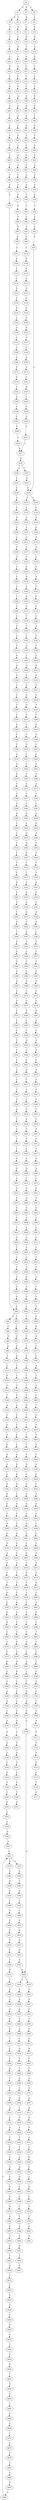 strict digraph  {
	S0 -> S1 [ label = A ];
	S0 -> S2 [ label = T ];
	S0 -> S3 [ label = G ];
	S1 -> S4 [ label = G ];
	S1 -> S5 [ label = C ];
	S2 -> S6 [ label = C ];
	S3 -> S7 [ label = A ];
	S4 -> S8 [ label = T ];
	S5 -> S9 [ label = A ];
	S6 -> S10 [ label = C ];
	S7 -> S11 [ label = G ];
	S8 -> S12 [ label = C ];
	S9 -> S13 [ label = T ];
	S10 -> S14 [ label = G ];
	S11 -> S15 [ label = G ];
	S12 -> S16 [ label = C ];
	S13 -> S17 [ label = A ];
	S14 -> S18 [ label = A ];
	S15 -> S19 [ label = T ];
	S16 -> S20 [ label = C ];
	S17 -> S21 [ label = T ];
	S18 -> S22 [ label = T ];
	S19 -> S23 [ label = A ];
	S20 -> S24 [ label = G ];
	S21 -> S25 [ label = A ];
	S22 -> S26 [ label = T ];
	S23 -> S27 [ label = C ];
	S24 -> S28 [ label = T ];
	S25 -> S29 [ label = A ];
	S26 -> S30 [ label = T ];
	S27 -> S31 [ label = T ];
	S28 -> S32 [ label = A ];
	S29 -> S33 [ label = A ];
	S30 -> S34 [ label = T ];
	S31 -> S35 [ label = C ];
	S32 -> S36 [ label = A ];
	S33 -> S37 [ label = A ];
	S34 -> S38 [ label = A ];
	S35 -> S39 [ label = A ];
	S36 -> S40 [ label = C ];
	S37 -> S41 [ label = C ];
	S38 -> S42 [ label = T ];
	S39 -> S43 [ label = A ];
	S40 -> S44 [ label = T ];
	S41 -> S45 [ label = A ];
	S42 -> S46 [ label = T ];
	S43 -> S47 [ label = A ];
	S44 -> S48 [ label = G ];
	S45 -> S49 [ label = G ];
	S46 -> S50 [ label = C ];
	S47 -> S51 [ label = G ];
	S48 -> S52 [ label = T ];
	S49 -> S53 [ label = G ];
	S50 -> S54 [ label = T ];
	S51 -> S55 [ label = T ];
	S52 -> S56 [ label = T ];
	S53 -> S57 [ label = A ];
	S54 -> S58 [ label = C ];
	S55 -> S59 [ label = T ];
	S56 -> S60 [ label = T ];
	S57 -> S61 [ label = C ];
	S58 -> S62 [ label = G ];
	S59 -> S63 [ label = G ];
	S60 -> S64 [ label = T ];
	S61 -> S65 [ label = A ];
	S62 -> S66 [ label = A ];
	S63 -> S67 [ label = T ];
	S64 -> S68 [ label = C ];
	S65 -> S69 [ label = T ];
	S66 -> S70 [ label = C ];
	S67 -> S71 [ label = A ];
	S68 -> S72 [ label = G ];
	S69 -> S73 [ label = C ];
	S70 -> S74 [ label = G ];
	S71 -> S75 [ label = A ];
	S72 -> S76 [ label = A ];
	S73 -> S77 [ label = C ];
	S74 -> S78 [ label = A ];
	S75 -> S79 [ label = C ];
	S76 -> S80 [ label = C ];
	S77 -> S81 [ label = G ];
	S78 -> S82 [ label = A ];
	S79 -> S83 [ label = T ];
	S80 -> S84 [ label = A ];
	S80 -> S85 [ label = T ];
	S81 -> S86 [ label = G ];
	S82 -> S87 [ label = C ];
	S83 -> S88 [ label = C ];
	S84 -> S89 [ label = C ];
	S85 -> S90 [ label = C ];
	S86 -> S91 [ label = G ];
	S87 -> S92 [ label = C ];
	S88 -> S93 [ label = A ];
	S89 -> S94 [ label = G ];
	S90 -> S95 [ label = A ];
	S91 -> S96 [ label = A ];
	S92 -> S97 [ label = G ];
	S93 -> S98 [ label = G ];
	S94 -> S99 [ label = G ];
	S95 -> S100 [ label = A ];
	S96 -> S101 [ label = A ];
	S97 -> S102 [ label = A ];
	S98 -> S103 [ label = A ];
	S99 -> S104 [ label = T ];
	S100 -> S105 [ label = A ];
	S101 -> S106 [ label = A ];
	S102 -> S107 [ label = T ];
	S102 -> S108 [ label = C ];
	S103 -> S109 [ label = G ];
	S104 -> S110 [ label = A ];
	S105 -> S111 [ label = T ];
	S106 -> S112 [ label = T ];
	S107 -> S113 [ label = A ];
	S108 -> S114 [ label = G ];
	S109 -> S115 [ label = A ];
	S110 -> S116 [ label = G ];
	S111 -> S117 [ label = C ];
	S112 -> S118 [ label = C ];
	S113 -> S119 [ label = A ];
	S114 -> S120 [ label = A ];
	S115 -> S121 [ label = C ];
	S116 -> S122 [ label = C ];
	S117 -> S123 [ label = T ];
	S118 -> S124 [ label = A ];
	S119 -> S125 [ label = A ];
	S120 -> S126 [ label = C ];
	S121 -> S127 [ label = C ];
	S122 -> S128 [ label = T ];
	S123 -> S129 [ label = A ];
	S124 -> S130 [ label = C ];
	S125 -> S131 [ label = C ];
	S126 -> S132 [ label = G ];
	S127 -> S133 [ label = C ];
	S128 -> S134 [ label = A ];
	S129 -> S135 [ label = C ];
	S130 -> S136 [ label = G ];
	S131 -> S137 [ label = C ];
	S132 -> S138 [ label = A ];
	S133 -> S139 [ label = G ];
	S134 -> S140 [ label = C ];
	S135 -> S141 [ label = C ];
	S136 -> S142 [ label = A ];
	S137 -> S143 [ label = T ];
	S138 -> S144 [ label = A ];
	S139 -> S145 [ label = C ];
	S140 -> S146 [ label = G ];
	S141 -> S147 [ label = T ];
	S142 -> S148 [ label = C ];
	S143 -> S149 [ label = G ];
	S144 -> S150 [ label = A ];
	S145 -> S151 [ label = G ];
	S146 -> S152 [ label = G ];
	S147 -> S153 [ label = C ];
	S148 -> S154 [ label = T ];
	S149 -> S155 [ label = A ];
	S150 -> S156 [ label = G ];
	S151 -> S157 [ label = G ];
	S152 -> S158 [ label = A ];
	S153 -> S159 [ label = T ];
	S154 -> S160 [ label = C ];
	S155 -> S161 [ label = A ];
	S156 -> S162 [ label = C ];
	S157 -> S163 [ label = C ];
	S158 -> S164 [ label = A ];
	S159 -> S165 [ label = A ];
	S160 -> S166 [ label = T ];
	S161 -> S167 [ label = A ];
	S162 -> S168 [ label = C ];
	S163 -> S169 [ label = A ];
	S164 -> S170 [ label = A ];
	S165 -> S171 [ label = G ];
	S166 -> S172 [ label = C ];
	S167 -> S173 [ label = C ];
	S168 -> S174 [ label = C ];
	S169 -> S175 [ label = G ];
	S170 -> S176 [ label = C ];
	S171 -> S177 [ label = G ];
	S172 -> S178 [ label = G ];
	S173 -> S179 [ label = T ];
	S174 -> S180 [ label = C ];
	S175 -> S181 [ label = T ];
	S176 -> S182 [ label = G ];
	S177 -> S183 [ label = G ];
	S178 -> S184 [ label = T ];
	S179 -> S185 [ label = T ];
	S180 -> S186 [ label = A ];
	S181 -> S187 [ label = G ];
	S182 -> S188 [ label = A ];
	S183 -> S189 [ label = T ];
	S184 -> S190 [ label = G ];
	S185 -> S191 [ label = C ];
	S186 -> S192 [ label = T ];
	S187 -> S193 [ label = T ];
	S188 -> S194 [ label = C ];
	S189 -> S195 [ label = G ];
	S190 -> S196 [ label = T ];
	S191 -> S197 [ label = G ];
	S192 -> S198 [ label = T ];
	S193 -> S199 [ label = C ];
	S194 -> S200 [ label = C ];
	S195 -> S201 [ label = T ];
	S196 -> S202 [ label = C ];
	S197 -> S203 [ label = T ];
	S198 -> S204 [ label = C ];
	S199 -> S205 [ label = G ];
	S200 -> S206 [ label = A ];
	S201 -> S207 [ label = C ];
	S202 -> S208 [ label = G ];
	S203 -> S209 [ label = A ];
	S204 -> S210 [ label = G ];
	S205 -> S211 [ label = A ];
	S206 -> S212 [ label = C ];
	S207 -> S213 [ label = A ];
	S208 -> S214 [ label = A ];
	S209 -> S215 [ label = A ];
	S210 -> S216 [ label = A ];
	S211 -> S217 [ label = A ];
	S212 -> S218 [ label = G ];
	S213 -> S219 [ label = A ];
	S214 -> S217 [ label = A ];
	S215 -> S220 [ label = A ];
	S216 -> S221 [ label = A ];
	S217 -> S222 [ label = C ];
	S218 -> S223 [ label = A ];
	S219 -> S224 [ label = C ];
	S220 -> S225 [ label = A ];
	S221 -> S226 [ label = A ];
	S222 -> S227 [ label = C ];
	S222 -> S228 [ label = A ];
	S223 -> S229 [ label = C ];
	S224 -> S230 [ label = A ];
	S225 -> S231 [ label = G ];
	S226 -> S232 [ label = T ];
	S227 -> S233 [ label = G ];
	S228 -> S234 [ label = A ];
	S229 -> S235 [ label = C ];
	S230 -> S236 [ label = T ];
	S231 -> S237 [ label = C ];
	S232 -> S238 [ label = T ];
	S233 -> S102 [ label = A ];
	S234 -> S239 [ label = C ];
	S235 -> S240 [ label = T ];
	S236 -> S241 [ label = C ];
	S237 -> S242 [ label = C ];
	S238 -> S243 [ label = G ];
	S239 -> S244 [ label = A ];
	S240 -> S245 [ label = G ];
	S241 -> S246 [ label = T ];
	S242 -> S247 [ label = T ];
	S243 -> S248 [ label = A ];
	S244 -> S249 [ label = C ];
	S245 -> S250 [ label = C ];
	S246 -> S251 [ label = G ];
	S247 -> S252 [ label = C ];
	S248 -> S253 [ label = C ];
	S249 -> S254 [ label = C ];
	S250 -> S255 [ label = G ];
	S251 -> S256 [ label = A ];
	S252 -> S257 [ label = T ];
	S253 -> S258 [ label = C ];
	S254 -> S259 [ label = C ];
	S255 -> S260 [ label = G ];
	S256 -> S261 [ label = C ];
	S257 -> S262 [ label = C ];
	S258 -> S263 [ label = A ];
	S259 -> S264 [ label = C ];
	S260 -> S265 [ label = C ];
	S261 -> S266 [ label = T ];
	S262 -> S267 [ label = C ];
	S263 -> S268 [ label = A ];
	S264 -> S269 [ label = C ];
	S265 -> S270 [ label = C ];
	S266 -> S271 [ label = A ];
	S267 -> S272 [ label = A ];
	S268 -> S273 [ label = A ];
	S269 -> S274 [ label = G ];
	S270 -> S275 [ label = C ];
	S271 -> S276 [ label = G ];
	S272 -> S277 [ label = T ];
	S273 -> S278 [ label = T ];
	S274 -> S279 [ label = A ];
	S275 -> S280 [ label = C ];
	S276 -> S281 [ label = G ];
	S277 -> S282 [ label = T ];
	S278 -> S283 [ label = A ];
	S279 -> S284 [ label = T ];
	S280 -> S285 [ label = C ];
	S281 -> S286 [ label = G ];
	S282 -> S287 [ label = G ];
	S283 -> S288 [ label = A ];
	S284 -> S289 [ label = C ];
	S285 -> S290 [ label = C ];
	S286 -> S291 [ label = C ];
	S287 -> S292 [ label = A ];
	S288 -> S293 [ label = G ];
	S289 -> S294 [ label = T ];
	S290 -> S295 [ label = G ];
	S291 -> S296 [ label = C ];
	S292 -> S297 [ label = A ];
	S293 -> S298 [ label = C ];
	S294 -> S299 [ label = C ];
	S295 -> S300 [ label = A ];
	S296 -> S301 [ label = T ];
	S297 -> S302 [ label = G ];
	S298 -> S303 [ label = C ];
	S299 -> S304 [ label = C ];
	S300 -> S305 [ label = C ];
	S301 -> S306 [ label = G ];
	S302 -> S307 [ label = T ];
	S303 -> S308 [ label = A ];
	S304 -> S309 [ label = G ];
	S305 -> S310 [ label = G ];
	S306 -> S311 [ label = G ];
	S307 -> S312 [ label = T ];
	S308 -> S313 [ label = C ];
	S309 -> S314 [ label = A ];
	S310 -> S315 [ label = A ];
	S311 -> S316 [ label = C ];
	S312 -> S317 [ label = T ];
	S313 -> S318 [ label = T ];
	S314 -> S319 [ label = C ];
	S315 -> S320 [ label = G ];
	S316 -> S321 [ label = C ];
	S317 -> S322 [ label = C ];
	S318 -> S323 [ label = A ];
	S319 -> S324 [ label = G ];
	S320 -> S325 [ label = C ];
	S321 -> S326 [ label = G ];
	S322 -> S327 [ label = A ];
	S323 -> S328 [ label = G ];
	S324 -> S329 [ label = A ];
	S325 -> S330 [ label = C ];
	S326 -> S331 [ label = A ];
	S327 -> S332 [ label = A ];
	S328 -> S333 [ label = A ];
	S329 -> S334 [ label = A ];
	S330 -> S335 [ label = G ];
	S331 -> S336 [ label = G ];
	S332 -> S337 [ label = G ];
	S333 -> S338 [ label = G ];
	S334 -> S339 [ label = T ];
	S335 -> S340 [ label = C ];
	S336 -> S341 [ label = G ];
	S337 -> S342 [ label = T ];
	S338 -> S343 [ label = G ];
	S339 -> S344 [ label = T ];
	S340 -> S345 [ label = C ];
	S341 -> S346 [ label = T ];
	S342 -> S347 [ label = G ];
	S343 -> S348 [ label = C ];
	S344 -> S349 [ label = T ];
	S345 -> S350 [ label = G ];
	S346 -> S351 [ label = A ];
	S347 -> S352 [ label = T ];
	S348 -> S353 [ label = T ];
	S349 -> S354 [ label = C ];
	S350 -> S355 [ label = C ];
	S352 -> S356 [ label = C ];
	S353 -> S357 [ label = T ];
	S354 -> S358 [ label = G ];
	S355 -> S359 [ label = C ];
	S356 -> S360 [ label = T ];
	S357 -> S361 [ label = A ];
	S358 -> S362 [ label = C ];
	S359 -> S363 [ label = G ];
	S360 -> S364 [ label = C ];
	S361 -> S365 [ label = T ];
	S362 -> S366 [ label = T ];
	S363 -> S367 [ label = A ];
	S364 -> S368 [ label = A ];
	S365 -> S369 [ label = A ];
	S366 -> S370 [ label = C ];
	S367 -> S371 [ label = C ];
	S368 -> S372 [ label = C ];
	S369 -> S373 [ label = A ];
	S370 -> S374 [ label = A ];
	S371 -> S375 [ label = C ];
	S371 -> S376 [ label = G ];
	S372 -> S377 [ label = C ];
	S373 -> S378 [ label = C ];
	S374 -> S379 [ label = G ];
	S375 -> S380 [ label = A ];
	S376 -> S381 [ label = C ];
	S377 -> S382 [ label = A ];
	S378 -> S383 [ label = G ];
	S379 -> S384 [ label = T ];
	S380 -> S385 [ label = T ];
	S381 -> S386 [ label = A ];
	S382 -> S387 [ label = C ];
	S383 -> S388 [ label = A ];
	S384 -> S389 [ label = C ];
	S385 -> S390 [ label = C ];
	S386 -> S391 [ label = C ];
	S387 -> S392 [ label = T ];
	S388 -> S393 [ label = C ];
	S389 -> S394 [ label = G ];
	S390 -> S395 [ label = A ];
	S391 -> S396 [ label = C ];
	S392 -> S397 [ label = A ];
	S393 -> S398 [ label = A ];
	S394 -> S399 [ label = G ];
	S395 -> S400 [ label = T ];
	S396 -> S401 [ label = T ];
	S397 -> S402 [ label = A ];
	S398 -> S403 [ label = A ];
	S399 -> S404 [ label = T ];
	S400 -> S405 [ label = C ];
	S401 -> S406 [ label = C ];
	S402 -> S407 [ label = G ];
	S403 -> S408 [ label = C ];
	S404 -> S409 [ label = T ];
	S405 -> S410 [ label = G ];
	S406 -> S411 [ label = T ];
	S407 -> S412 [ label = G ];
	S408 -> S413 [ label = T ];
	S409 -> S414 [ label = C ];
	S410 -> S415 [ label = A ];
	S411 -> S416 [ label = T ];
	S412 -> S417 [ label = C ];
	S413 -> S418 [ label = A ];
	S414 -> S419 [ label = C ];
	S415 -> S420 [ label = G ];
	S416 -> S421 [ label = C ];
	S417 -> S422 [ label = T ];
	S418 -> S423 [ label = T ];
	S419 -> S424 [ label = T ];
	S420 -> S425 [ label = G ];
	S421 -> S426 [ label = C ];
	S422 -> S427 [ label = C ];
	S423 -> S428 [ label = T ];
	S424 -> S429 [ label = C ];
	S425 -> S430 [ label = G ];
	S426 -> S431 [ label = G ];
	S427 -> S432 [ label = C ];
	S428 -> S433 [ label = T ];
	S429 -> S434 [ label = G ];
	S430 -> S435 [ label = C ];
	S430 -> S436 [ label = A ];
	S431 -> S437 [ label = C ];
	S432 -> S438 [ label = A ];
	S433 -> S439 [ label = C ];
	S434 -> S440 [ label = A ];
	S435 -> S441 [ label = T ];
	S436 -> S442 [ label = T ];
	S437 -> S443 [ label = A ];
	S438 -> S444 [ label = T ];
	S439 -> S445 [ label = C ];
	S440 -> S446 [ label = C ];
	S441 -> S447 [ label = A ];
	S442 -> S448 [ label = G ];
	S443 -> S449 [ label = A ];
	S444 -> S450 [ label = T ];
	S445 -> S451 [ label = C ];
	S446 -> S452 [ label = T ];
	S447 -> S453 [ label = C ];
	S448 -> S454 [ label = A ];
	S449 -> S455 [ label = A ];
	S450 -> S456 [ label = A ];
	S451 -> S457 [ label = A ];
	S452 -> S458 [ label = G ];
	S453 -> S459 [ label = T ];
	S454 -> S460 [ label = T ];
	S455 -> S461 [ label = C ];
	S456 -> S462 [ label = A ];
	S457 -> S463 [ label = A ];
	S458 -> S464 [ label = T ];
	S459 -> S465 [ label = T ];
	S460 -> S466 [ label = A ];
	S461 -> S467 [ label = G ];
	S462 -> S468 [ label = G ];
	S463 -> S469 [ label = A ];
	S464 -> S470 [ label = G ];
	S465 -> S471 [ label = C ];
	S466 -> S472 [ label = T ];
	S467 -> S473 [ label = T ];
	S468 -> S474 [ label = T ];
	S469 -> S475 [ label = C ];
	S470 -> S476 [ label = A ];
	S471 -> S477 [ label = G ];
	S472 -> S478 [ label = G ];
	S473 -> S479 [ label = C ];
	S474 -> S480 [ label = A ];
	S475 -> S481 [ label = A ];
	S476 -> S482 [ label = A ];
	S477 -> S483 [ label = A ];
	S478 -> S484 [ label = A ];
	S479 -> S485 [ label = C ];
	S480 -> S486 [ label = G ];
	S481 -> S487 [ label = A ];
	S482 -> S488 [ label = A ];
	S483 -> S489 [ label = C ];
	S484 -> S490 [ label = T ];
	S485 -> S491 [ label = A ];
	S486 -> S492 [ label = T ];
	S487 -> S493 [ label = G ];
	S488 -> S494 [ label = G ];
	S489 -> S495 [ label = A ];
	S490 -> S496 [ label = A ];
	S491 -> S497 [ label = C ];
	S492 -> S498 [ label = A ];
	S493 -> S499 [ label = C ];
	S494 -> S500 [ label = A ];
	S495 -> S501 [ label = G ];
	S496 -> S502 [ label = C ];
	S497 -> S503 [ label = T ];
	S498 -> S504 [ label = A ];
	S499 -> S505 [ label = G ];
	S500 -> S506 [ label = G ];
	S501 -> S507 [ label = A ];
	S502 -> S508 [ label = G ];
	S503 -> S509 [ label = G ];
	S504 -> S510 [ label = G ];
	S505 -> S511 [ label = C ];
	S506 -> S512 [ label = C ];
	S507 -> S513 [ label = A ];
	S508 -> S514 [ label = T ];
	S509 -> S515 [ label = G ];
	S510 -> S516 [ label = A ];
	S511 -> S517 [ label = C ];
	S512 -> S518 [ label = C ];
	S513 -> S519 [ label = A ];
	S514 -> S520 [ label = A ];
	S515 -> S521 [ label = G ];
	S516 -> S522 [ label = C ];
	S517 -> S523 [ label = C ];
	S518 -> S524 [ label = C ];
	S519 -> S525 [ label = C ];
	S520 -> S526 [ label = A ];
	S521 -> S527 [ label = G ];
	S522 -> S528 [ label = C ];
	S523 -> S529 [ label = C ];
	S524 -> S530 [ label = T ];
	S525 -> S531 [ label = C ];
	S526 -> S532 [ label = T ];
	S527 -> S533 [ label = T ];
	S528 -> S534 [ label = C ];
	S529 -> S535 [ label = A ];
	S530 -> S536 [ label = C ];
	S531 -> S537 [ label = T ];
	S532 -> S538 [ label = T ];
	S533 -> S539 [ label = C ];
	S534 -> S540 [ label = A ];
	S535 -> S541 [ label = T ];
	S536 -> S542 [ label = C ];
	S537 -> S543 [ label = G ];
	S538 -> S544 [ label = A ];
	S539 -> S545 [ label = C ];
	S540 -> S546 [ label = C ];
	S541 -> S547 [ label = C ];
	S542 -> S548 [ label = A ];
	S543 -> S549 [ label = C ];
	S544 -> S550 [ label = A ];
	S545 -> S551 [ label = A ];
	S546 -> S552 [ label = T ];
	S547 -> S553 [ label = A ];
	S548 -> S554 [ label = T ];
	S549 -> S555 [ label = C ];
	S550 -> S556 [ label = G ];
	S551 -> S557 [ label = C ];
	S552 -> S558 [ label = T ];
	S553 -> S559 [ label = G ];
	S554 -> S560 [ label = C ];
	S555 -> S561 [ label = G ];
	S556 -> S562 [ label = T ];
	S557 -> S563 [ label = A ];
	S558 -> S564 [ label = A ];
	S559 -> S565 [ label = A ];
	S560 -> S566 [ label = T ];
	S561 -> S567 [ label = C ];
	S562 -> S568 [ label = C ];
	S563 -> S569 [ label = G ];
	S564 -> S570 [ label = C ];
	S565 -> S571 [ label = A ];
	S566 -> S572 [ label = A ];
	S567 -> S573 [ label = T ];
	S568 -> S574 [ label = T ];
	S569 -> S575 [ label = G ];
	S570 -> S576 [ label = T ];
	S571 -> S577 [ label = C ];
	S572 -> S578 [ label = T ];
	S573 -> S579 [ label = T ];
	S574 -> S580 [ label = T ];
	S575 -> S581 [ label = G ];
	S576 -> S582 [ label = A ];
	S577 -> S583 [ label = C ];
	S578 -> S584 [ label = T ];
	S579 -> S585 [ label = A ];
	S580 -> S586 [ label = A ];
	S581 -> S587 [ label = C ];
	S582 -> S588 [ label = C ];
	S583 -> S589 [ label = A ];
	S584 -> S590 [ label = T ];
	S585 -> S591 [ label = G ];
	S586 -> S592 [ label = G ];
	S587 -> S593 [ label = C ];
	S588 -> S594 [ label = C ];
	S589 -> S595 [ label = T ];
	S590 -> S596 [ label = T ];
	S592 -> S597 [ label = G ];
	S593 -> S598 [ label = G ];
	S594 -> S599 [ label = T ];
	S595 -> S600 [ label = A ];
	S596 -> S601 [ label = T ];
	S597 -> S602 [ label = T ];
	S598 -> S603 [ label = C ];
	S599 -> S604 [ label = C ];
	S600 -> S605 [ label = C ];
	S601 -> S606 [ label = G ];
	S602 -> S607 [ label = A ];
	S603 -> S608 [ label = A ];
	S604 -> S609 [ label = G ];
	S605 -> S610 [ label = T ];
	S606 -> S611 [ label = A ];
	S608 -> S612 [ label = C ];
	S609 -> S613 [ label = T ];
	S610 -> S614 [ label = C ];
	S611 -> S615 [ label = A ];
	S612 -> S616 [ label = C ];
	S613 -> S617 [ label = T ];
	S614 -> S618 [ label = C ];
	S615 -> S619 [ label = G ];
	S616 -> S620 [ label = C ];
	S617 -> S621 [ label = T ];
	S618 -> S622 [ label = G ];
	S619 -> S623 [ label = G ];
	S620 -> S624 [ label = G ];
	S621 -> S625 [ label = T ];
	S622 -> S626 [ label = A ];
	S623 -> S627 [ label = C ];
	S624 -> S628 [ label = C ];
	S625 -> S629 [ label = T ];
	S626 -> S630 [ label = T ];
	S627 -> S631 [ label = T ];
	S628 -> S632 [ label = A ];
	S629 -> S633 [ label = A ];
	S630 -> S634 [ label = A ];
	S631 -> S635 [ label = T ];
	S632 -> S636 [ label = A ];
	S633 -> S637 [ label = A ];
	S634 -> S638 [ label = C ];
	S635 -> S639 [ label = T ];
	S636 -> S640 [ label = T ];
	S637 -> S641 [ label = G ];
	S638 -> S642 [ label = C ];
	S639 -> S643 [ label = T ];
	S640 -> S644 [ label = A ];
	S641 -> S645 [ label = A ];
	S642 -> S646 [ label = T ];
	S643 -> S647 [ label = T ];
	S644 -> S648 [ label = G ];
	S645 -> S649 [ label = A ];
	S646 -> S650 [ label = G ];
	S647 -> S651 [ label = C ];
	S648 -> S652 [ label = T ];
	S649 -> S653 [ label = A ];
	S650 -> S654 [ label = C ];
	S651 -> S655 [ label = G ];
	S652 -> S656 [ label = A ];
	S653 -> S657 [ label = G ];
	S654 -> S658 [ label = C ];
	S655 -> S659 [ label = A ];
	S656 -> S660 [ label = C ];
	S657 -> S661 [ label = A ];
	S658 -> S662 [ label = C ];
	S659 -> S80 [ label = C ];
	S660 -> S663 [ label = T ];
	S661 -> S664 [ label = C ];
	S662 -> S665 [ label = C ];
	S663 -> S666 [ label = G ];
	S664 -> S667 [ label = C ];
	S665 -> S668 [ label = C ];
	S666 -> S669 [ label = C ];
	S667 -> S670 [ label = T ];
	S668 -> S671 [ label = A ];
	S669 -> S672 [ label = C ];
	S670 -> S673 [ label = C ];
	S671 -> S674 [ label = A ];
	S672 -> S675 [ label = C ];
	S673 -> S676 [ label = C ];
	S674 -> S677 [ label = G ];
	S675 -> S678 [ label = G ];
	S676 -> S679 [ label = A ];
	S677 -> S680 [ label = C ];
	S678 -> S681 [ label = C ];
	S679 -> S682 [ label = A ];
	S680 -> S683 [ label = A ];
	S681 -> S684 [ label = C ];
	S682 -> S685 [ label = A ];
	S683 -> S686 [ label = G ];
	S684 -> S687 [ label = G ];
	S685 -> S688 [ label = T ];
	S686 -> S689 [ label = T ];
	S687 -> S690 [ label = A ];
	S688 -> S691 [ label = T ];
	S689 -> S692 [ label = T ];
	S690 -> S371 [ label = C ];
	S691 -> S693 [ label = A ];
	S692 -> S694 [ label = T ];
	S693 -> S695 [ label = T ];
	S694 -> S696 [ label = G ];
	S695 -> S697 [ label = A ];
	S696 -> S698 [ label = T ];
	S697 -> S699 [ label = T ];
	S698 -> S700 [ label = C ];
	S699 -> S701 [ label = C ];
	S700 -> S702 [ label = A ];
	S701 -> S703 [ label = G ];
	S702 -> S704 [ label = C ];
	S703 -> S705 [ label = A ];
	S704 -> S706 [ label = T ];
	S705 -> S707 [ label = G ];
	S706 -> S708 [ label = G ];
	S707 -> S709 [ label = G ];
	S708 -> S710 [ label = C ];
	S709 -> S430 [ label = G ];
	S710 -> S711 [ label = A ];
	S711 -> S712 [ label = T ];
	S712 -> S713 [ label = C ];
	S713 -> S714 [ label = G ];
	S714 -> S715 [ label = G ];
	S715 -> S716 [ label = T ];
	S716 -> S717 [ label = A ];
}

